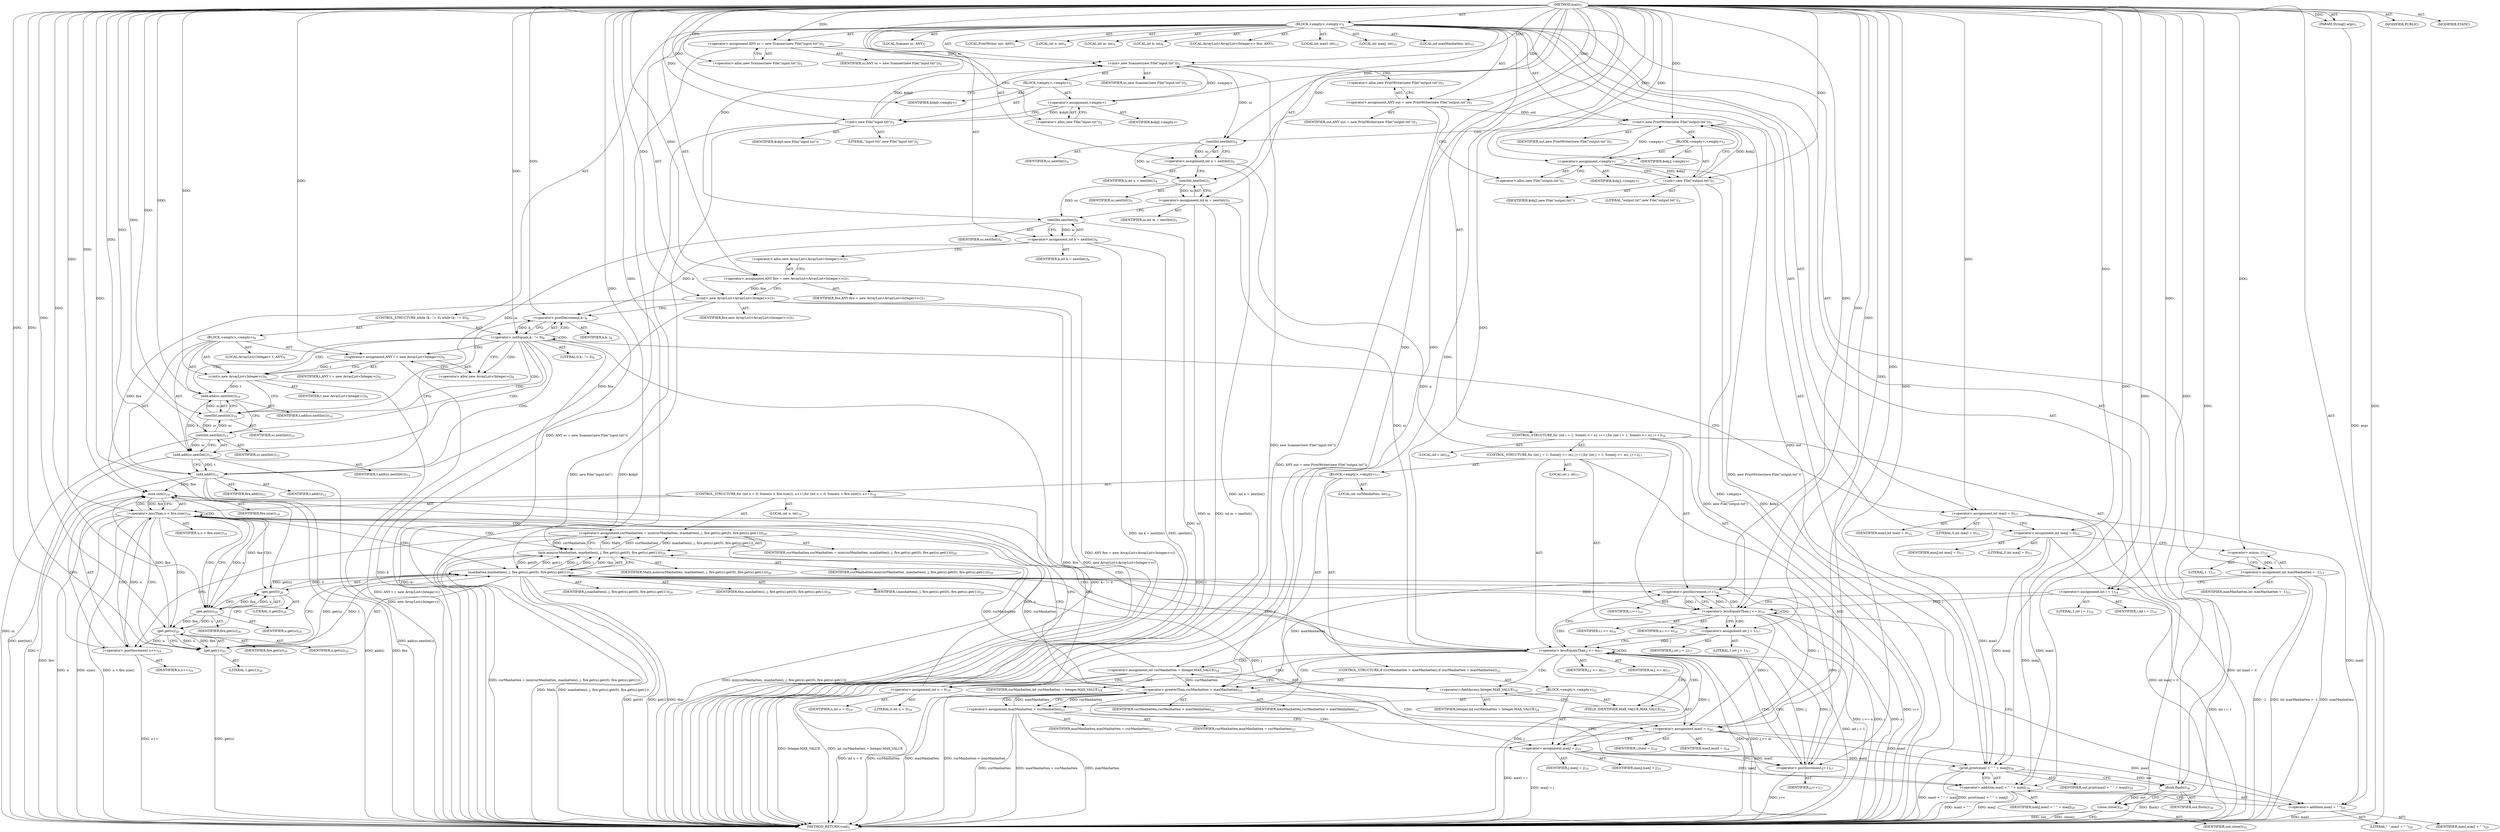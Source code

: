 digraph "main" {  
"25" [label = <(METHOD,main)<SUB>1</SUB>> ]
"26" [label = <(PARAM,String[] args)<SUB>1</SUB>> ]
"27" [label = <(BLOCK,&lt;empty&gt;,&lt;empty&gt;)<SUB>1</SUB>> ]
"4" [label = <(LOCAL,Scanner sc: ANY)<SUB>2</SUB>> ]
"28" [label = <(&lt;operator&gt;.assignment,ANY sc = new Scanner(new File(&quot;input.txt&quot;)))<SUB>2</SUB>> ]
"29" [label = <(IDENTIFIER,sc,ANY sc = new Scanner(new File(&quot;input.txt&quot;)))<SUB>2</SUB>> ]
"30" [label = <(&lt;operator&gt;.alloc,new Scanner(new File(&quot;input.txt&quot;)))<SUB>2</SUB>> ]
"31" [label = <(&lt;init&gt;,new Scanner(new File(&quot;input.txt&quot;)))<SUB>2</SUB>> ]
"3" [label = <(IDENTIFIER,sc,new Scanner(new File(&quot;input.txt&quot;)))<SUB>2</SUB>> ]
"32" [label = <(BLOCK,&lt;empty&gt;,&lt;empty&gt;)<SUB>2</SUB>> ]
"33" [label = <(&lt;operator&gt;.assignment,&lt;empty&gt;)> ]
"34" [label = <(IDENTIFIER,$obj0,&lt;empty&gt;)> ]
"35" [label = <(&lt;operator&gt;.alloc,new File(&quot;input.txt&quot;))<SUB>2</SUB>> ]
"36" [label = <(&lt;init&gt;,new File(&quot;input.txt&quot;))<SUB>2</SUB>> ]
"37" [label = <(IDENTIFIER,$obj0,new File(&quot;input.txt&quot;))> ]
"38" [label = <(LITERAL,&quot;input.txt&quot;,new File(&quot;input.txt&quot;))<SUB>2</SUB>> ]
"39" [label = <(IDENTIFIER,$obj0,&lt;empty&gt;)> ]
"6" [label = <(LOCAL,PrintWriter out: ANY)<SUB>3</SUB>> ]
"40" [label = <(&lt;operator&gt;.assignment,ANY out = new PrintWriter(new File(&quot;output.txt&quot;)))<SUB>3</SUB>> ]
"41" [label = <(IDENTIFIER,out,ANY out = new PrintWriter(new File(&quot;output.txt&quot;)))<SUB>3</SUB>> ]
"42" [label = <(&lt;operator&gt;.alloc,new PrintWriter(new File(&quot;output.txt&quot;)))<SUB>3</SUB>> ]
"43" [label = <(&lt;init&gt;,new PrintWriter(new File(&quot;output.txt&quot;)))<SUB>3</SUB>> ]
"5" [label = <(IDENTIFIER,out,new PrintWriter(new File(&quot;output.txt&quot;)))<SUB>3</SUB>> ]
"44" [label = <(BLOCK,&lt;empty&gt;,&lt;empty&gt;)<SUB>3</SUB>> ]
"45" [label = <(&lt;operator&gt;.assignment,&lt;empty&gt;)> ]
"46" [label = <(IDENTIFIER,$obj2,&lt;empty&gt;)> ]
"47" [label = <(&lt;operator&gt;.alloc,new File(&quot;output.txt&quot;))<SUB>3</SUB>> ]
"48" [label = <(&lt;init&gt;,new File(&quot;output.txt&quot;))<SUB>3</SUB>> ]
"49" [label = <(IDENTIFIER,$obj2,new File(&quot;output.txt&quot;))> ]
"50" [label = <(LITERAL,&quot;output.txt&quot;,new File(&quot;output.txt&quot;))<SUB>3</SUB>> ]
"51" [label = <(IDENTIFIER,$obj2,&lt;empty&gt;)> ]
"52" [label = <(LOCAL,int n: int)<SUB>4</SUB>> ]
"53" [label = <(&lt;operator&gt;.assignment,int n = nextInt())<SUB>4</SUB>> ]
"54" [label = <(IDENTIFIER,n,int n = nextInt())<SUB>4</SUB>> ]
"55" [label = <(nextInt,nextInt())<SUB>4</SUB>> ]
"56" [label = <(IDENTIFIER,sc,nextInt())<SUB>4</SUB>> ]
"57" [label = <(LOCAL,int m: int)<SUB>5</SUB>> ]
"58" [label = <(&lt;operator&gt;.assignment,int m = nextInt())<SUB>5</SUB>> ]
"59" [label = <(IDENTIFIER,m,int m = nextInt())<SUB>5</SUB>> ]
"60" [label = <(nextInt,nextInt())<SUB>5</SUB>> ]
"61" [label = <(IDENTIFIER,sc,nextInt())<SUB>5</SUB>> ]
"62" [label = <(LOCAL,int k: int)<SUB>6</SUB>> ]
"63" [label = <(&lt;operator&gt;.assignment,int k = nextInt())<SUB>6</SUB>> ]
"64" [label = <(IDENTIFIER,k,int k = nextInt())<SUB>6</SUB>> ]
"65" [label = <(nextInt,nextInt())<SUB>6</SUB>> ]
"66" [label = <(IDENTIFIER,sc,nextInt())<SUB>6</SUB>> ]
"8" [label = <(LOCAL,ArrayList&lt;ArrayList&lt;Integer&gt;&gt; fire: ANY)<SUB>7</SUB>> ]
"67" [label = <(&lt;operator&gt;.assignment,ANY fire = new ArrayList&lt;ArrayList&lt;Integer&gt;&gt;())<SUB>7</SUB>> ]
"68" [label = <(IDENTIFIER,fire,ANY fire = new ArrayList&lt;ArrayList&lt;Integer&gt;&gt;())<SUB>7</SUB>> ]
"69" [label = <(&lt;operator&gt;.alloc,new ArrayList&lt;ArrayList&lt;Integer&gt;&gt;())<SUB>7</SUB>> ]
"70" [label = <(&lt;init&gt;,new ArrayList&lt;ArrayList&lt;Integer&gt;&gt;())<SUB>7</SUB>> ]
"7" [label = <(IDENTIFIER,fire,new ArrayList&lt;ArrayList&lt;Integer&gt;&gt;())<SUB>7</SUB>> ]
"71" [label = <(CONTROL_STRUCTURE,while (k-- != 0),while (k-- != 0))<SUB>8</SUB>> ]
"72" [label = <(&lt;operator&gt;.notEquals,k-- != 0)<SUB>8</SUB>> ]
"73" [label = <(&lt;operator&gt;.postDecrement,k--)<SUB>8</SUB>> ]
"74" [label = <(IDENTIFIER,k,k--)<SUB>8</SUB>> ]
"75" [label = <(LITERAL,0,k-- != 0)<SUB>8</SUB>> ]
"76" [label = <(BLOCK,&lt;empty&gt;,&lt;empty&gt;)<SUB>8</SUB>> ]
"10" [label = <(LOCAL,ArrayList&lt;Integer&gt; t: ANY)<SUB>9</SUB>> ]
"77" [label = <(&lt;operator&gt;.assignment,ANY t = new ArrayList&lt;Integer&gt;())<SUB>9</SUB>> ]
"78" [label = <(IDENTIFIER,t,ANY t = new ArrayList&lt;Integer&gt;())<SUB>9</SUB>> ]
"79" [label = <(&lt;operator&gt;.alloc,new ArrayList&lt;Integer&gt;())<SUB>9</SUB>> ]
"80" [label = <(&lt;init&gt;,new ArrayList&lt;Integer&gt;())<SUB>9</SUB>> ]
"9" [label = <(IDENTIFIER,t,new ArrayList&lt;Integer&gt;())<SUB>9</SUB>> ]
"81" [label = <(add,add(sc.nextInt()))<SUB>10</SUB>> ]
"82" [label = <(IDENTIFIER,t,add(sc.nextInt()))<SUB>10</SUB>> ]
"83" [label = <(nextInt,nextInt())<SUB>10</SUB>> ]
"84" [label = <(IDENTIFIER,sc,nextInt())<SUB>10</SUB>> ]
"85" [label = <(add,add(sc.nextInt()))<SUB>11</SUB>> ]
"86" [label = <(IDENTIFIER,t,add(sc.nextInt()))<SUB>11</SUB>> ]
"87" [label = <(nextInt,nextInt())<SUB>11</SUB>> ]
"88" [label = <(IDENTIFIER,sc,nextInt())<SUB>11</SUB>> ]
"89" [label = <(add,add(t))<SUB>12</SUB>> ]
"90" [label = <(IDENTIFIER,fire,add(t))<SUB>12</SUB>> ]
"91" [label = <(IDENTIFIER,t,add(t))<SUB>12</SUB>> ]
"92" [label = <(LOCAL,int maxI: int)<SUB>15</SUB>> ]
"93" [label = <(LOCAL,int maxJ: int)<SUB>15</SUB>> ]
"94" [label = <(LOCAL,int maxManhatten: int)<SUB>15</SUB>> ]
"95" [label = <(&lt;operator&gt;.assignment,int maxI = 0)<SUB>15</SUB>> ]
"96" [label = <(IDENTIFIER,maxI,int maxI = 0)<SUB>15</SUB>> ]
"97" [label = <(LITERAL,0,int maxI = 0)<SUB>15</SUB>> ]
"98" [label = <(&lt;operator&gt;.assignment,int maxJ = 0)<SUB>15</SUB>> ]
"99" [label = <(IDENTIFIER,maxJ,int maxJ = 0)<SUB>15</SUB>> ]
"100" [label = <(LITERAL,0,int maxJ = 0)<SUB>15</SUB>> ]
"101" [label = <(&lt;operator&gt;.assignment,int maxManhatten = -1)<SUB>15</SUB>> ]
"102" [label = <(IDENTIFIER,maxManhatten,int maxManhatten = -1)<SUB>15</SUB>> ]
"103" [label = <(&lt;operator&gt;.minus,-1)<SUB>15</SUB>> ]
"104" [label = <(LITERAL,1,-1)<SUB>15</SUB>> ]
"105" [label = <(CONTROL_STRUCTURE,for (int i = 1; Some(i &lt;= n); i++),for (int i = 1; Some(i &lt;= n); i++))<SUB>16</SUB>> ]
"106" [label = <(LOCAL,int i: int)<SUB>16</SUB>> ]
"107" [label = <(&lt;operator&gt;.assignment,int i = 1)<SUB>16</SUB>> ]
"108" [label = <(IDENTIFIER,i,int i = 1)<SUB>16</SUB>> ]
"109" [label = <(LITERAL,1,int i = 1)<SUB>16</SUB>> ]
"110" [label = <(&lt;operator&gt;.lessEqualsThan,i &lt;= n)<SUB>16</SUB>> ]
"111" [label = <(IDENTIFIER,i,i &lt;= n)<SUB>16</SUB>> ]
"112" [label = <(IDENTIFIER,n,i &lt;= n)<SUB>16</SUB>> ]
"113" [label = <(&lt;operator&gt;.postIncrement,i++)<SUB>16</SUB>> ]
"114" [label = <(IDENTIFIER,i,i++)<SUB>16</SUB>> ]
"115" [label = <(CONTROL_STRUCTURE,for (int j = 1; Some(j &lt;= m); j++),for (int j = 1; Some(j &lt;= m); j++))<SUB>17</SUB>> ]
"116" [label = <(LOCAL,int j: int)<SUB>17</SUB>> ]
"117" [label = <(&lt;operator&gt;.assignment,int j = 1)<SUB>17</SUB>> ]
"118" [label = <(IDENTIFIER,j,int j = 1)<SUB>17</SUB>> ]
"119" [label = <(LITERAL,1,int j = 1)<SUB>17</SUB>> ]
"120" [label = <(&lt;operator&gt;.lessEqualsThan,j &lt;= m)<SUB>17</SUB>> ]
"121" [label = <(IDENTIFIER,j,j &lt;= m)<SUB>17</SUB>> ]
"122" [label = <(IDENTIFIER,m,j &lt;= m)<SUB>17</SUB>> ]
"123" [label = <(&lt;operator&gt;.postIncrement,j++)<SUB>17</SUB>> ]
"124" [label = <(IDENTIFIER,j,j++)<SUB>17</SUB>> ]
"125" [label = <(BLOCK,&lt;empty&gt;,&lt;empty&gt;)<SUB>17</SUB>> ]
"126" [label = <(LOCAL,int curManhatten: int)<SUB>18</SUB>> ]
"127" [label = <(&lt;operator&gt;.assignment,int curManhatten = Integer.MAX_VALUE)<SUB>18</SUB>> ]
"128" [label = <(IDENTIFIER,curManhatten,int curManhatten = Integer.MAX_VALUE)<SUB>18</SUB>> ]
"129" [label = <(&lt;operator&gt;.fieldAccess,Integer.MAX_VALUE)<SUB>18</SUB>> ]
"130" [label = <(IDENTIFIER,Integer,int curManhatten = Integer.MAX_VALUE)<SUB>18</SUB>> ]
"131" [label = <(FIELD_IDENTIFIER,MAX_VALUE,MAX_VALUE)<SUB>18</SUB>> ]
"132" [label = <(CONTROL_STRUCTURE,for (int u = 0; Some(u &lt; fire.size()); u++),for (int u = 0; Some(u &lt; fire.size()); u++))<SUB>19</SUB>> ]
"133" [label = <(LOCAL,int u: int)<SUB>19</SUB>> ]
"134" [label = <(&lt;operator&gt;.assignment,int u = 0)<SUB>19</SUB>> ]
"135" [label = <(IDENTIFIER,u,int u = 0)<SUB>19</SUB>> ]
"136" [label = <(LITERAL,0,int u = 0)<SUB>19</SUB>> ]
"137" [label = <(&lt;operator&gt;.lessThan,u &lt; fire.size())<SUB>19</SUB>> ]
"138" [label = <(IDENTIFIER,u,u &lt; fire.size())<SUB>19</SUB>> ]
"139" [label = <(size,size())<SUB>19</SUB>> ]
"140" [label = <(IDENTIFIER,fire,size())<SUB>19</SUB>> ]
"141" [label = <(&lt;operator&gt;.postIncrement,u++)<SUB>19</SUB>> ]
"142" [label = <(IDENTIFIER,u,u++)<SUB>19</SUB>> ]
"143" [label = <(&lt;operator&gt;.assignment,curManhatten = min(curManhatten, manhatten(i, j, fire.get(u).get(0), fire.get(u).get(1))))<SUB>20</SUB>> ]
"144" [label = <(IDENTIFIER,curManhatten,curManhatten = min(curManhatten, manhatten(i, j, fire.get(u).get(0), fire.get(u).get(1))))<SUB>20</SUB>> ]
"145" [label = <(min,min(curManhatten, manhatten(i, j, fire.get(u).get(0), fire.get(u).get(1))))<SUB>20</SUB>> ]
"146" [label = <(IDENTIFIER,Math,min(curManhatten, manhatten(i, j, fire.get(u).get(0), fire.get(u).get(1))))<SUB>20</SUB>> ]
"147" [label = <(IDENTIFIER,curManhatten,min(curManhatten, manhatten(i, j, fire.get(u).get(0), fire.get(u).get(1))))<SUB>20</SUB>> ]
"148" [label = <(manhatten,manhatten(i, j, fire.get(u).get(0), fire.get(u).get(1)))<SUB>20</SUB>> ]
"149" [label = <(IDENTIFIER,this,manhatten(i, j, fire.get(u).get(0), fire.get(u).get(1)))<SUB>20</SUB>> ]
"150" [label = <(IDENTIFIER,i,manhatten(i, j, fire.get(u).get(0), fire.get(u).get(1)))<SUB>20</SUB>> ]
"151" [label = <(IDENTIFIER,j,manhatten(i, j, fire.get(u).get(0), fire.get(u).get(1)))<SUB>20</SUB>> ]
"152" [label = <(get,get(0))<SUB>20</SUB>> ]
"153" [label = <(get,get(u))<SUB>20</SUB>> ]
"154" [label = <(IDENTIFIER,fire,get(u))<SUB>20</SUB>> ]
"155" [label = <(IDENTIFIER,u,get(u))<SUB>20</SUB>> ]
"156" [label = <(LITERAL,0,get(0))<SUB>20</SUB>> ]
"157" [label = <(get,get(1))<SUB>20</SUB>> ]
"158" [label = <(get,get(u))<SUB>20</SUB>> ]
"159" [label = <(IDENTIFIER,fire,get(u))<SUB>20</SUB>> ]
"160" [label = <(IDENTIFIER,u,get(u))<SUB>20</SUB>> ]
"161" [label = <(LITERAL,1,get(1))<SUB>20</SUB>> ]
"162" [label = <(CONTROL_STRUCTURE,if (curManhatten &gt; maxManhatten),if (curManhatten &gt; maxManhatten))<SUB>22</SUB>> ]
"163" [label = <(&lt;operator&gt;.greaterThan,curManhatten &gt; maxManhatten)<SUB>22</SUB>> ]
"164" [label = <(IDENTIFIER,curManhatten,curManhatten &gt; maxManhatten)<SUB>22</SUB>> ]
"165" [label = <(IDENTIFIER,maxManhatten,curManhatten &gt; maxManhatten)<SUB>22</SUB>> ]
"166" [label = <(BLOCK,&lt;empty&gt;,&lt;empty&gt;)<SUB>22</SUB>> ]
"167" [label = <(&lt;operator&gt;.assignment,maxManhatten = curManhatten)<SUB>23</SUB>> ]
"168" [label = <(IDENTIFIER,maxManhatten,maxManhatten = curManhatten)<SUB>23</SUB>> ]
"169" [label = <(IDENTIFIER,curManhatten,maxManhatten = curManhatten)<SUB>23</SUB>> ]
"170" [label = <(&lt;operator&gt;.assignment,maxI = i)<SUB>24</SUB>> ]
"171" [label = <(IDENTIFIER,maxI,maxI = i)<SUB>24</SUB>> ]
"172" [label = <(IDENTIFIER,i,maxI = i)<SUB>24</SUB>> ]
"173" [label = <(&lt;operator&gt;.assignment,maxJ = j)<SUB>25</SUB>> ]
"174" [label = <(IDENTIFIER,maxJ,maxJ = j)<SUB>25</SUB>> ]
"175" [label = <(IDENTIFIER,j,maxJ = j)<SUB>25</SUB>> ]
"176" [label = <(print,print(maxI + &quot; &quot; + maxJ))<SUB>29</SUB>> ]
"177" [label = <(IDENTIFIER,out,print(maxI + &quot; &quot; + maxJ))<SUB>29</SUB>> ]
"178" [label = <(&lt;operator&gt;.addition,maxI + &quot; &quot; + maxJ)<SUB>29</SUB>> ]
"179" [label = <(&lt;operator&gt;.addition,maxI + &quot; &quot;)<SUB>29</SUB>> ]
"180" [label = <(IDENTIFIER,maxI,maxI + &quot; &quot;)<SUB>29</SUB>> ]
"181" [label = <(LITERAL,&quot; &quot;,maxI + &quot; &quot;)<SUB>29</SUB>> ]
"182" [label = <(IDENTIFIER,maxJ,maxI + &quot; &quot; + maxJ)<SUB>29</SUB>> ]
"183" [label = <(flush,flush())<SUB>30</SUB>> ]
"184" [label = <(IDENTIFIER,out,flush())<SUB>30</SUB>> ]
"185" [label = <(close,close())<SUB>31</SUB>> ]
"186" [label = <(IDENTIFIER,out,close())<SUB>31</SUB>> ]
"187" [label = <(MODIFIER,PUBLIC)> ]
"188" [label = <(MODIFIER,STATIC)> ]
"189" [label = <(METHOD_RETURN,void)<SUB>1</SUB>> ]
  "25" -> "26"  [ label = "AST: "] 
  "25" -> "27"  [ label = "AST: "] 
  "25" -> "187"  [ label = "AST: "] 
  "25" -> "188"  [ label = "AST: "] 
  "25" -> "189"  [ label = "AST: "] 
  "27" -> "4"  [ label = "AST: "] 
  "27" -> "28"  [ label = "AST: "] 
  "27" -> "31"  [ label = "AST: "] 
  "27" -> "6"  [ label = "AST: "] 
  "27" -> "40"  [ label = "AST: "] 
  "27" -> "43"  [ label = "AST: "] 
  "27" -> "52"  [ label = "AST: "] 
  "27" -> "53"  [ label = "AST: "] 
  "27" -> "57"  [ label = "AST: "] 
  "27" -> "58"  [ label = "AST: "] 
  "27" -> "62"  [ label = "AST: "] 
  "27" -> "63"  [ label = "AST: "] 
  "27" -> "8"  [ label = "AST: "] 
  "27" -> "67"  [ label = "AST: "] 
  "27" -> "70"  [ label = "AST: "] 
  "27" -> "71"  [ label = "AST: "] 
  "27" -> "92"  [ label = "AST: "] 
  "27" -> "93"  [ label = "AST: "] 
  "27" -> "94"  [ label = "AST: "] 
  "27" -> "95"  [ label = "AST: "] 
  "27" -> "98"  [ label = "AST: "] 
  "27" -> "101"  [ label = "AST: "] 
  "27" -> "105"  [ label = "AST: "] 
  "27" -> "176"  [ label = "AST: "] 
  "27" -> "183"  [ label = "AST: "] 
  "27" -> "185"  [ label = "AST: "] 
  "28" -> "29"  [ label = "AST: "] 
  "28" -> "30"  [ label = "AST: "] 
  "31" -> "3"  [ label = "AST: "] 
  "31" -> "32"  [ label = "AST: "] 
  "32" -> "33"  [ label = "AST: "] 
  "32" -> "36"  [ label = "AST: "] 
  "32" -> "39"  [ label = "AST: "] 
  "33" -> "34"  [ label = "AST: "] 
  "33" -> "35"  [ label = "AST: "] 
  "36" -> "37"  [ label = "AST: "] 
  "36" -> "38"  [ label = "AST: "] 
  "40" -> "41"  [ label = "AST: "] 
  "40" -> "42"  [ label = "AST: "] 
  "43" -> "5"  [ label = "AST: "] 
  "43" -> "44"  [ label = "AST: "] 
  "44" -> "45"  [ label = "AST: "] 
  "44" -> "48"  [ label = "AST: "] 
  "44" -> "51"  [ label = "AST: "] 
  "45" -> "46"  [ label = "AST: "] 
  "45" -> "47"  [ label = "AST: "] 
  "48" -> "49"  [ label = "AST: "] 
  "48" -> "50"  [ label = "AST: "] 
  "53" -> "54"  [ label = "AST: "] 
  "53" -> "55"  [ label = "AST: "] 
  "55" -> "56"  [ label = "AST: "] 
  "58" -> "59"  [ label = "AST: "] 
  "58" -> "60"  [ label = "AST: "] 
  "60" -> "61"  [ label = "AST: "] 
  "63" -> "64"  [ label = "AST: "] 
  "63" -> "65"  [ label = "AST: "] 
  "65" -> "66"  [ label = "AST: "] 
  "67" -> "68"  [ label = "AST: "] 
  "67" -> "69"  [ label = "AST: "] 
  "70" -> "7"  [ label = "AST: "] 
  "71" -> "72"  [ label = "AST: "] 
  "71" -> "76"  [ label = "AST: "] 
  "72" -> "73"  [ label = "AST: "] 
  "72" -> "75"  [ label = "AST: "] 
  "73" -> "74"  [ label = "AST: "] 
  "76" -> "10"  [ label = "AST: "] 
  "76" -> "77"  [ label = "AST: "] 
  "76" -> "80"  [ label = "AST: "] 
  "76" -> "81"  [ label = "AST: "] 
  "76" -> "85"  [ label = "AST: "] 
  "76" -> "89"  [ label = "AST: "] 
  "77" -> "78"  [ label = "AST: "] 
  "77" -> "79"  [ label = "AST: "] 
  "80" -> "9"  [ label = "AST: "] 
  "81" -> "82"  [ label = "AST: "] 
  "81" -> "83"  [ label = "AST: "] 
  "83" -> "84"  [ label = "AST: "] 
  "85" -> "86"  [ label = "AST: "] 
  "85" -> "87"  [ label = "AST: "] 
  "87" -> "88"  [ label = "AST: "] 
  "89" -> "90"  [ label = "AST: "] 
  "89" -> "91"  [ label = "AST: "] 
  "95" -> "96"  [ label = "AST: "] 
  "95" -> "97"  [ label = "AST: "] 
  "98" -> "99"  [ label = "AST: "] 
  "98" -> "100"  [ label = "AST: "] 
  "101" -> "102"  [ label = "AST: "] 
  "101" -> "103"  [ label = "AST: "] 
  "103" -> "104"  [ label = "AST: "] 
  "105" -> "106"  [ label = "AST: "] 
  "105" -> "107"  [ label = "AST: "] 
  "105" -> "110"  [ label = "AST: "] 
  "105" -> "113"  [ label = "AST: "] 
  "105" -> "115"  [ label = "AST: "] 
  "107" -> "108"  [ label = "AST: "] 
  "107" -> "109"  [ label = "AST: "] 
  "110" -> "111"  [ label = "AST: "] 
  "110" -> "112"  [ label = "AST: "] 
  "113" -> "114"  [ label = "AST: "] 
  "115" -> "116"  [ label = "AST: "] 
  "115" -> "117"  [ label = "AST: "] 
  "115" -> "120"  [ label = "AST: "] 
  "115" -> "123"  [ label = "AST: "] 
  "115" -> "125"  [ label = "AST: "] 
  "117" -> "118"  [ label = "AST: "] 
  "117" -> "119"  [ label = "AST: "] 
  "120" -> "121"  [ label = "AST: "] 
  "120" -> "122"  [ label = "AST: "] 
  "123" -> "124"  [ label = "AST: "] 
  "125" -> "126"  [ label = "AST: "] 
  "125" -> "127"  [ label = "AST: "] 
  "125" -> "132"  [ label = "AST: "] 
  "125" -> "162"  [ label = "AST: "] 
  "127" -> "128"  [ label = "AST: "] 
  "127" -> "129"  [ label = "AST: "] 
  "129" -> "130"  [ label = "AST: "] 
  "129" -> "131"  [ label = "AST: "] 
  "132" -> "133"  [ label = "AST: "] 
  "132" -> "134"  [ label = "AST: "] 
  "132" -> "137"  [ label = "AST: "] 
  "132" -> "141"  [ label = "AST: "] 
  "132" -> "143"  [ label = "AST: "] 
  "134" -> "135"  [ label = "AST: "] 
  "134" -> "136"  [ label = "AST: "] 
  "137" -> "138"  [ label = "AST: "] 
  "137" -> "139"  [ label = "AST: "] 
  "139" -> "140"  [ label = "AST: "] 
  "141" -> "142"  [ label = "AST: "] 
  "143" -> "144"  [ label = "AST: "] 
  "143" -> "145"  [ label = "AST: "] 
  "145" -> "146"  [ label = "AST: "] 
  "145" -> "147"  [ label = "AST: "] 
  "145" -> "148"  [ label = "AST: "] 
  "148" -> "149"  [ label = "AST: "] 
  "148" -> "150"  [ label = "AST: "] 
  "148" -> "151"  [ label = "AST: "] 
  "148" -> "152"  [ label = "AST: "] 
  "148" -> "157"  [ label = "AST: "] 
  "152" -> "153"  [ label = "AST: "] 
  "152" -> "156"  [ label = "AST: "] 
  "153" -> "154"  [ label = "AST: "] 
  "153" -> "155"  [ label = "AST: "] 
  "157" -> "158"  [ label = "AST: "] 
  "157" -> "161"  [ label = "AST: "] 
  "158" -> "159"  [ label = "AST: "] 
  "158" -> "160"  [ label = "AST: "] 
  "162" -> "163"  [ label = "AST: "] 
  "162" -> "166"  [ label = "AST: "] 
  "163" -> "164"  [ label = "AST: "] 
  "163" -> "165"  [ label = "AST: "] 
  "166" -> "167"  [ label = "AST: "] 
  "166" -> "170"  [ label = "AST: "] 
  "166" -> "173"  [ label = "AST: "] 
  "167" -> "168"  [ label = "AST: "] 
  "167" -> "169"  [ label = "AST: "] 
  "170" -> "171"  [ label = "AST: "] 
  "170" -> "172"  [ label = "AST: "] 
  "173" -> "174"  [ label = "AST: "] 
  "173" -> "175"  [ label = "AST: "] 
  "176" -> "177"  [ label = "AST: "] 
  "176" -> "178"  [ label = "AST: "] 
  "178" -> "179"  [ label = "AST: "] 
  "178" -> "182"  [ label = "AST: "] 
  "179" -> "180"  [ label = "AST: "] 
  "179" -> "181"  [ label = "AST: "] 
  "183" -> "184"  [ label = "AST: "] 
  "185" -> "186"  [ label = "AST: "] 
  "28" -> "35"  [ label = "CFG: "] 
  "31" -> "42"  [ label = "CFG: "] 
  "40" -> "47"  [ label = "CFG: "] 
  "43" -> "55"  [ label = "CFG: "] 
  "53" -> "60"  [ label = "CFG: "] 
  "58" -> "65"  [ label = "CFG: "] 
  "63" -> "69"  [ label = "CFG: "] 
  "67" -> "70"  [ label = "CFG: "] 
  "70" -> "73"  [ label = "CFG: "] 
  "95" -> "98"  [ label = "CFG: "] 
  "98" -> "103"  [ label = "CFG: "] 
  "101" -> "107"  [ label = "CFG: "] 
  "176" -> "183"  [ label = "CFG: "] 
  "183" -> "185"  [ label = "CFG: "] 
  "185" -> "189"  [ label = "CFG: "] 
  "30" -> "28"  [ label = "CFG: "] 
  "42" -> "40"  [ label = "CFG: "] 
  "55" -> "53"  [ label = "CFG: "] 
  "60" -> "58"  [ label = "CFG: "] 
  "65" -> "63"  [ label = "CFG: "] 
  "69" -> "67"  [ label = "CFG: "] 
  "72" -> "79"  [ label = "CFG: "] 
  "72" -> "95"  [ label = "CFG: "] 
  "103" -> "101"  [ label = "CFG: "] 
  "107" -> "110"  [ label = "CFG: "] 
  "110" -> "117"  [ label = "CFG: "] 
  "110" -> "179"  [ label = "CFG: "] 
  "113" -> "110"  [ label = "CFG: "] 
  "178" -> "176"  [ label = "CFG: "] 
  "33" -> "36"  [ label = "CFG: "] 
  "36" -> "31"  [ label = "CFG: "] 
  "45" -> "48"  [ label = "CFG: "] 
  "48" -> "43"  [ label = "CFG: "] 
  "73" -> "72"  [ label = "CFG: "] 
  "77" -> "80"  [ label = "CFG: "] 
  "80" -> "83"  [ label = "CFG: "] 
  "81" -> "87"  [ label = "CFG: "] 
  "85" -> "89"  [ label = "CFG: "] 
  "89" -> "73"  [ label = "CFG: "] 
  "117" -> "120"  [ label = "CFG: "] 
  "120" -> "131"  [ label = "CFG: "] 
  "120" -> "113"  [ label = "CFG: "] 
  "123" -> "120"  [ label = "CFG: "] 
  "179" -> "178"  [ label = "CFG: "] 
  "35" -> "33"  [ label = "CFG: "] 
  "47" -> "45"  [ label = "CFG: "] 
  "79" -> "77"  [ label = "CFG: "] 
  "83" -> "81"  [ label = "CFG: "] 
  "87" -> "85"  [ label = "CFG: "] 
  "127" -> "134"  [ label = "CFG: "] 
  "129" -> "127"  [ label = "CFG: "] 
  "134" -> "139"  [ label = "CFG: "] 
  "137" -> "153"  [ label = "CFG: "] 
  "137" -> "163"  [ label = "CFG: "] 
  "141" -> "139"  [ label = "CFG: "] 
  "143" -> "141"  [ label = "CFG: "] 
  "163" -> "167"  [ label = "CFG: "] 
  "163" -> "123"  [ label = "CFG: "] 
  "131" -> "129"  [ label = "CFG: "] 
  "139" -> "137"  [ label = "CFG: "] 
  "145" -> "143"  [ label = "CFG: "] 
  "167" -> "170"  [ label = "CFG: "] 
  "170" -> "173"  [ label = "CFG: "] 
  "173" -> "123"  [ label = "CFG: "] 
  "148" -> "145"  [ label = "CFG: "] 
  "152" -> "158"  [ label = "CFG: "] 
  "157" -> "148"  [ label = "CFG: "] 
  "153" -> "152"  [ label = "CFG: "] 
  "158" -> "157"  [ label = "CFG: "] 
  "25" -> "30"  [ label = "CFG: "] 
  "26" -> "189"  [ label = "DDG: args"] 
  "28" -> "189"  [ label = "DDG: ANY sc = new Scanner(new File(&quot;input.txt&quot;))"] 
  "36" -> "189"  [ label = "DDG: $obj0"] 
  "36" -> "189"  [ label = "DDG: new File(&quot;input.txt&quot;)"] 
  "31" -> "189"  [ label = "DDG: new Scanner(new File(&quot;input.txt&quot;))"] 
  "40" -> "189"  [ label = "DDG: ANY out = new PrintWriter(new File(&quot;output.txt&quot;))"] 
  "45" -> "189"  [ label = "DDG: &lt;empty&gt;"] 
  "48" -> "189"  [ label = "DDG: $obj2"] 
  "48" -> "189"  [ label = "DDG: new File(&quot;output.txt&quot;)"] 
  "43" -> "189"  [ label = "DDG: new PrintWriter(new File(&quot;output.txt&quot;))"] 
  "53" -> "189"  [ label = "DDG: int n = nextInt()"] 
  "58" -> "189"  [ label = "DDG: m"] 
  "58" -> "189"  [ label = "DDG: int m = nextInt()"] 
  "65" -> "189"  [ label = "DDG: sc"] 
  "63" -> "189"  [ label = "DDG: nextInt()"] 
  "63" -> "189"  [ label = "DDG: int k = nextInt()"] 
  "67" -> "189"  [ label = "DDG: ANY fire = new ArrayList&lt;ArrayList&lt;Integer&gt;&gt;()"] 
  "70" -> "189"  [ label = "DDG: fire"] 
  "70" -> "189"  [ label = "DDG: new ArrayList&lt;ArrayList&lt;Integer&gt;&gt;()"] 
  "73" -> "189"  [ label = "DDG: k"] 
  "72" -> "189"  [ label = "DDG: k--"] 
  "72" -> "189"  [ label = "DDG: k-- != 0"] 
  "95" -> "189"  [ label = "DDG: int maxI = 0"] 
  "98" -> "189"  [ label = "DDG: int maxJ = 0"] 
  "101" -> "189"  [ label = "DDG: maxManhatten"] 
  "101" -> "189"  [ label = "DDG: -1"] 
  "101" -> "189"  [ label = "DDG: int maxManhatten = -1"] 
  "107" -> "189"  [ label = "DDG: int i = 1"] 
  "110" -> "189"  [ label = "DDG: i"] 
  "110" -> "189"  [ label = "DDG: n"] 
  "110" -> "189"  [ label = "DDG: i &lt;= n"] 
  "179" -> "189"  [ label = "DDG: maxI"] 
  "178" -> "189"  [ label = "DDG: maxI + &quot; &quot;"] 
  "178" -> "189"  [ label = "DDG: maxJ"] 
  "176" -> "189"  [ label = "DDG: maxI + &quot; &quot; + maxJ"] 
  "176" -> "189"  [ label = "DDG: print(maxI + &quot; &quot; + maxJ)"] 
  "183" -> "189"  [ label = "DDG: flush()"] 
  "185" -> "189"  [ label = "DDG: out"] 
  "185" -> "189"  [ label = "DDG: close()"] 
  "117" -> "189"  [ label = "DDG: int j = 1"] 
  "120" -> "189"  [ label = "DDG: j"] 
  "120" -> "189"  [ label = "DDG: m"] 
  "120" -> "189"  [ label = "DDG: j &lt;= m"] 
  "113" -> "189"  [ label = "DDG: i++"] 
  "127" -> "189"  [ label = "DDG: Integer.MAX_VALUE"] 
  "127" -> "189"  [ label = "DDG: int curManhatten = Integer.MAX_VALUE"] 
  "134" -> "189"  [ label = "DDG: int u = 0"] 
  "137" -> "189"  [ label = "DDG: u"] 
  "139" -> "189"  [ label = "DDG: fire"] 
  "137" -> "189"  [ label = "DDG: size()"] 
  "137" -> "189"  [ label = "DDG: u &lt; fire.size()"] 
  "163" -> "189"  [ label = "DDG: curManhatten"] 
  "163" -> "189"  [ label = "DDG: maxManhatten"] 
  "163" -> "189"  [ label = "DDG: curManhatten &gt; maxManhatten"] 
  "167" -> "189"  [ label = "DDG: maxManhatten"] 
  "167" -> "189"  [ label = "DDG: curManhatten"] 
  "167" -> "189"  [ label = "DDG: maxManhatten = curManhatten"] 
  "170" -> "189"  [ label = "DDG: maxI = i"] 
  "173" -> "189"  [ label = "DDG: maxJ = j"] 
  "123" -> "189"  [ label = "DDG: j++"] 
  "148" -> "189"  [ label = "DDG: get(0)"] 
  "157" -> "189"  [ label = "DDG: get(u)"] 
  "148" -> "189"  [ label = "DDG: get(1)"] 
  "145" -> "189"  [ label = "DDG: manhatten(i, j, fire.get(u).get(0), fire.get(u).get(1))"] 
  "143" -> "189"  [ label = "DDG: min(curManhatten, manhatten(i, j, fire.get(u).get(0), fire.get(u).get(1)))"] 
  "143" -> "189"  [ label = "DDG: curManhatten = min(curManhatten, manhatten(i, j, fire.get(u).get(0), fire.get(u).get(1)))"] 
  "141" -> "189"  [ label = "DDG: u++"] 
  "77" -> "189"  [ label = "DDG: ANY t = new ArrayList&lt;Integer&gt;()"] 
  "80" -> "189"  [ label = "DDG: new ArrayList&lt;Integer&gt;()"] 
  "87" -> "189"  [ label = "DDG: sc"] 
  "85" -> "189"  [ label = "DDG: nextInt()"] 
  "85" -> "189"  [ label = "DDG: add(sc.nextInt())"] 
  "89" -> "189"  [ label = "DDG: fire"] 
  "89" -> "189"  [ label = "DDG: t"] 
  "89" -> "189"  [ label = "DDG: add(t)"] 
  "148" -> "189"  [ label = "DDG: this"] 
  "145" -> "189"  [ label = "DDG: Math"] 
  "25" -> "26"  [ label = "DDG: "] 
  "25" -> "28"  [ label = "DDG: "] 
  "25" -> "40"  [ label = "DDG: "] 
  "55" -> "53"  [ label = "DDG: sc"] 
  "60" -> "58"  [ label = "DDG: sc"] 
  "65" -> "63"  [ label = "DDG: sc"] 
  "25" -> "67"  [ label = "DDG: "] 
  "25" -> "95"  [ label = "DDG: "] 
  "25" -> "98"  [ label = "DDG: "] 
  "103" -> "101"  [ label = "DDG: 1"] 
  "28" -> "31"  [ label = "DDG: sc"] 
  "25" -> "31"  [ label = "DDG: "] 
  "33" -> "31"  [ label = "DDG: &lt;empty&gt;"] 
  "36" -> "31"  [ label = "DDG: $obj0"] 
  "40" -> "43"  [ label = "DDG: out"] 
  "25" -> "43"  [ label = "DDG: "] 
  "45" -> "43"  [ label = "DDG: &lt;empty&gt;"] 
  "48" -> "43"  [ label = "DDG: $obj2"] 
  "67" -> "70"  [ label = "DDG: fire"] 
  "25" -> "70"  [ label = "DDG: "] 
  "25" -> "107"  [ label = "DDG: "] 
  "43" -> "176"  [ label = "DDG: out"] 
  "25" -> "176"  [ label = "DDG: "] 
  "95" -> "176"  [ label = "DDG: maxI"] 
  "170" -> "176"  [ label = "DDG: maxI"] 
  "98" -> "176"  [ label = "DDG: maxJ"] 
  "173" -> "176"  [ label = "DDG: maxJ"] 
  "176" -> "183"  [ label = "DDG: out"] 
  "25" -> "183"  [ label = "DDG: "] 
  "183" -> "185"  [ label = "DDG: out"] 
  "25" -> "185"  [ label = "DDG: "] 
  "25" -> "33"  [ label = "DDG: "] 
  "25" -> "39"  [ label = "DDG: "] 
  "25" -> "45"  [ label = "DDG: "] 
  "25" -> "51"  [ label = "DDG: "] 
  "31" -> "55"  [ label = "DDG: sc"] 
  "25" -> "55"  [ label = "DDG: "] 
  "55" -> "60"  [ label = "DDG: sc"] 
  "25" -> "60"  [ label = "DDG: "] 
  "60" -> "65"  [ label = "DDG: sc"] 
  "25" -> "65"  [ label = "DDG: "] 
  "73" -> "72"  [ label = "DDG: k"] 
  "25" -> "72"  [ label = "DDG: "] 
  "25" -> "77"  [ label = "DDG: "] 
  "25" -> "103"  [ label = "DDG: "] 
  "107" -> "110"  [ label = "DDG: i"] 
  "113" -> "110"  [ label = "DDG: i"] 
  "25" -> "110"  [ label = "DDG: "] 
  "53" -> "110"  [ label = "DDG: n"] 
  "110" -> "113"  [ label = "DDG: i"] 
  "148" -> "113"  [ label = "DDG: i"] 
  "25" -> "113"  [ label = "DDG: "] 
  "25" -> "117"  [ label = "DDG: "] 
  "95" -> "178"  [ label = "DDG: maxI"] 
  "170" -> "178"  [ label = "DDG: maxI"] 
  "25" -> "178"  [ label = "DDG: "] 
  "98" -> "178"  [ label = "DDG: maxJ"] 
  "173" -> "178"  [ label = "DDG: maxJ"] 
  "33" -> "36"  [ label = "DDG: $obj0"] 
  "25" -> "36"  [ label = "DDG: "] 
  "45" -> "48"  [ label = "DDG: $obj2"] 
  "25" -> "48"  [ label = "DDG: "] 
  "63" -> "73"  [ label = "DDG: k"] 
  "25" -> "73"  [ label = "DDG: "] 
  "77" -> "80"  [ label = "DDG: t"] 
  "25" -> "80"  [ label = "DDG: "] 
  "80" -> "81"  [ label = "DDG: t"] 
  "25" -> "81"  [ label = "DDG: "] 
  "83" -> "81"  [ label = "DDG: sc"] 
  "81" -> "85"  [ label = "DDG: t"] 
  "25" -> "85"  [ label = "DDG: "] 
  "87" -> "85"  [ label = "DDG: sc"] 
  "70" -> "89"  [ label = "DDG: fire"] 
  "25" -> "89"  [ label = "DDG: "] 
  "85" -> "89"  [ label = "DDG: t"] 
  "117" -> "120"  [ label = "DDG: j"] 
  "123" -> "120"  [ label = "DDG: j"] 
  "25" -> "120"  [ label = "DDG: "] 
  "58" -> "120"  [ label = "DDG: m"] 
  "120" -> "123"  [ label = "DDG: j"] 
  "148" -> "123"  [ label = "DDG: j"] 
  "25" -> "123"  [ label = "DDG: "] 
  "95" -> "179"  [ label = "DDG: maxI"] 
  "170" -> "179"  [ label = "DDG: maxI"] 
  "25" -> "179"  [ label = "DDG: "] 
  "65" -> "83"  [ label = "DDG: sc"] 
  "87" -> "83"  [ label = "DDG: sc"] 
  "25" -> "83"  [ label = "DDG: "] 
  "83" -> "87"  [ label = "DDG: sc"] 
  "25" -> "87"  [ label = "DDG: "] 
  "25" -> "134"  [ label = "DDG: "] 
  "145" -> "143"  [ label = "DDG: Math"] 
  "145" -> "143"  [ label = "DDG: curManhatten"] 
  "145" -> "143"  [ label = "DDG: manhatten(i, j, fire.get(u).get(0), fire.get(u).get(1))"] 
  "134" -> "137"  [ label = "DDG: u"] 
  "141" -> "137"  [ label = "DDG: u"] 
  "25" -> "137"  [ label = "DDG: "] 
  "139" -> "137"  [ label = "DDG: fire"] 
  "158" -> "141"  [ label = "DDG: u"] 
  "25" -> "141"  [ label = "DDG: "] 
  "127" -> "163"  [ label = "DDG: curManhatten"] 
  "143" -> "163"  [ label = "DDG: curManhatten"] 
  "25" -> "163"  [ label = "DDG: "] 
  "101" -> "163"  [ label = "DDG: maxManhatten"] 
  "167" -> "163"  [ label = "DDG: maxManhatten"] 
  "163" -> "167"  [ label = "DDG: curManhatten"] 
  "25" -> "167"  [ label = "DDG: "] 
  "110" -> "170"  [ label = "DDG: i"] 
  "148" -> "170"  [ label = "DDG: i"] 
  "25" -> "170"  [ label = "DDG: "] 
  "120" -> "173"  [ label = "DDG: j"] 
  "148" -> "173"  [ label = "DDG: j"] 
  "25" -> "173"  [ label = "DDG: "] 
  "70" -> "139"  [ label = "DDG: fire"] 
  "158" -> "139"  [ label = "DDG: fire"] 
  "89" -> "139"  [ label = "DDG: fire"] 
  "25" -> "139"  [ label = "DDG: "] 
  "25" -> "145"  [ label = "DDG: "] 
  "127" -> "145"  [ label = "DDG: curManhatten"] 
  "143" -> "145"  [ label = "DDG: curManhatten"] 
  "148" -> "145"  [ label = "DDG: get(0)"] 
  "148" -> "145"  [ label = "DDG: get(1)"] 
  "148" -> "145"  [ label = "DDG: j"] 
  "148" -> "145"  [ label = "DDG: i"] 
  "148" -> "145"  [ label = "DDG: this"] 
  "25" -> "148"  [ label = "DDG: "] 
  "110" -> "148"  [ label = "DDG: i"] 
  "120" -> "148"  [ label = "DDG: j"] 
  "152" -> "148"  [ label = "DDG: get(u)"] 
  "152" -> "148"  [ label = "DDG: 0"] 
  "157" -> "148"  [ label = "DDG: get(u)"] 
  "157" -> "148"  [ label = "DDG: 1"] 
  "153" -> "152"  [ label = "DDG: fire"] 
  "153" -> "152"  [ label = "DDG: u"] 
  "25" -> "152"  [ label = "DDG: "] 
  "158" -> "157"  [ label = "DDG: fire"] 
  "158" -> "157"  [ label = "DDG: u"] 
  "25" -> "157"  [ label = "DDG: "] 
  "139" -> "153"  [ label = "DDG: fire"] 
  "25" -> "153"  [ label = "DDG: "] 
  "137" -> "153"  [ label = "DDG: u"] 
  "153" -> "158"  [ label = "DDG: fire"] 
  "25" -> "158"  [ label = "DDG: "] 
  "153" -> "158"  [ label = "DDG: u"] 
  "72" -> "73"  [ label = "CDG: "] 
  "72" -> "77"  [ label = "CDG: "] 
  "72" -> "89"  [ label = "CDG: "] 
  "72" -> "81"  [ label = "CDG: "] 
  "72" -> "85"  [ label = "CDG: "] 
  "72" -> "72"  [ label = "CDG: "] 
  "72" -> "87"  [ label = "CDG: "] 
  "72" -> "79"  [ label = "CDG: "] 
  "72" -> "80"  [ label = "CDG: "] 
  "72" -> "83"  [ label = "CDG: "] 
  "110" -> "120"  [ label = "CDG: "] 
  "110" -> "113"  [ label = "CDG: "] 
  "110" -> "110"  [ label = "CDG: "] 
  "110" -> "117"  [ label = "CDG: "] 
  "120" -> "120"  [ label = "CDG: "] 
  "120" -> "163"  [ label = "CDG: "] 
  "120" -> "131"  [ label = "CDG: "] 
  "120" -> "123"  [ label = "CDG: "] 
  "120" -> "129"  [ label = "CDG: "] 
  "120" -> "134"  [ label = "CDG: "] 
  "120" -> "137"  [ label = "CDG: "] 
  "120" -> "127"  [ label = "CDG: "] 
  "120" -> "139"  [ label = "CDG: "] 
  "137" -> "141"  [ label = "CDG: "] 
  "137" -> "145"  [ label = "CDG: "] 
  "137" -> "153"  [ label = "CDG: "] 
  "137" -> "157"  [ label = "CDG: "] 
  "137" -> "148"  [ label = "CDG: "] 
  "137" -> "143"  [ label = "CDG: "] 
  "137" -> "137"  [ label = "CDG: "] 
  "137" -> "152"  [ label = "CDG: "] 
  "137" -> "139"  [ label = "CDG: "] 
  "137" -> "158"  [ label = "CDG: "] 
  "163" -> "167"  [ label = "CDG: "] 
  "163" -> "170"  [ label = "CDG: "] 
  "163" -> "173"  [ label = "CDG: "] 
}
